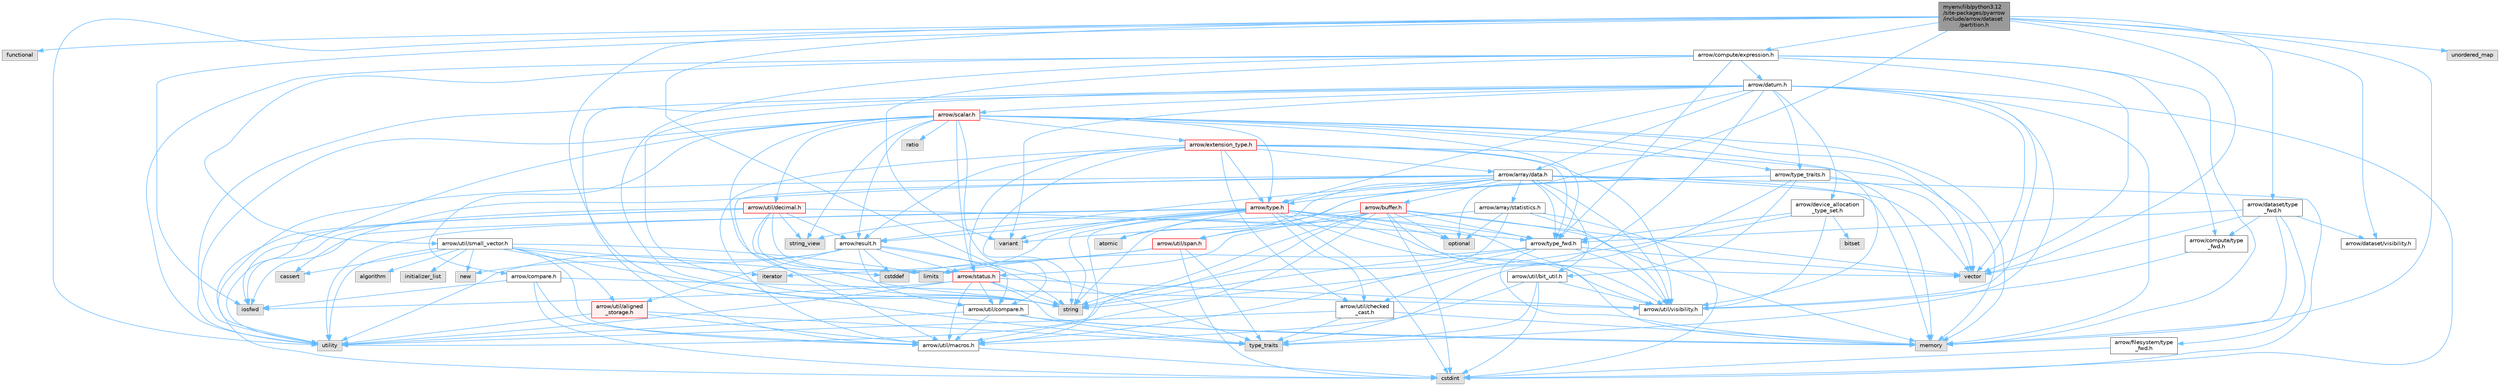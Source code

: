 digraph "myenv/lib/python3.12/site-packages/pyarrow/include/arrow/dataset/partition.h"
{
 // LATEX_PDF_SIZE
  bgcolor="transparent";
  edge [fontname=Helvetica,fontsize=10,labelfontname=Helvetica,labelfontsize=10];
  node [fontname=Helvetica,fontsize=10,shape=box,height=0.2,width=0.4];
  Node1 [id="Node000001",label="myenv/lib/python3.12\l/site-packages/pyarrow\l/include/arrow/dataset\l/partition.h",height=0.2,width=0.4,color="gray40", fillcolor="grey60", style="filled", fontcolor="black",tooltip=" "];
  Node1 -> Node2 [id="edge1_Node000001_Node000002",color="steelblue1",style="solid",tooltip=" "];
  Node2 [id="Node000002",label="functional",height=0.2,width=0.4,color="grey60", fillcolor="#E0E0E0", style="filled",tooltip=" "];
  Node1 -> Node3 [id="edge2_Node000001_Node000003",color="steelblue1",style="solid",tooltip=" "];
  Node3 [id="Node000003",label="iosfwd",height=0.2,width=0.4,color="grey60", fillcolor="#E0E0E0", style="filled",tooltip=" "];
  Node1 -> Node4 [id="edge3_Node000001_Node000004",color="steelblue1",style="solid",tooltip=" "];
  Node4 [id="Node000004",label="memory",height=0.2,width=0.4,color="grey60", fillcolor="#E0E0E0", style="filled",tooltip=" "];
  Node1 -> Node5 [id="edge4_Node000001_Node000005",color="steelblue1",style="solid",tooltip=" "];
  Node5 [id="Node000005",label="optional",height=0.2,width=0.4,color="grey60", fillcolor="#E0E0E0", style="filled",tooltip=" "];
  Node1 -> Node6 [id="edge5_Node000001_Node000006",color="steelblue1",style="solid",tooltip=" "];
  Node6 [id="Node000006",label="string",height=0.2,width=0.4,color="grey60", fillcolor="#E0E0E0", style="filled",tooltip=" "];
  Node1 -> Node7 [id="edge6_Node000001_Node000007",color="steelblue1",style="solid",tooltip=" "];
  Node7 [id="Node000007",label="unordered_map",height=0.2,width=0.4,color="grey60", fillcolor="#E0E0E0", style="filled",tooltip=" "];
  Node1 -> Node8 [id="edge7_Node000001_Node000008",color="steelblue1",style="solid",tooltip=" "];
  Node8 [id="Node000008",label="utility",height=0.2,width=0.4,color="grey60", fillcolor="#E0E0E0", style="filled",tooltip=" "];
  Node1 -> Node9 [id="edge8_Node000001_Node000009",color="steelblue1",style="solid",tooltip=" "];
  Node9 [id="Node000009",label="vector",height=0.2,width=0.4,color="grey60", fillcolor="#E0E0E0", style="filled",tooltip=" "];
  Node1 -> Node10 [id="edge9_Node000001_Node000010",color="steelblue1",style="solid",tooltip=" "];
  Node10 [id="Node000010",label="arrow/compute/expression.h",height=0.2,width=0.4,color="grey40", fillcolor="white", style="filled",URL="$expression_8h.html",tooltip=" "];
  Node10 -> Node4 [id="edge10_Node000010_Node000004",color="steelblue1",style="solid",tooltip=" "];
  Node10 -> Node6 [id="edge11_Node000010_Node000006",color="steelblue1",style="solid",tooltip=" "];
  Node10 -> Node8 [id="edge12_Node000010_Node000008",color="steelblue1",style="solid",tooltip=" "];
  Node10 -> Node11 [id="edge13_Node000010_Node000011",color="steelblue1",style="solid",tooltip=" "];
  Node11 [id="Node000011",label="variant",height=0.2,width=0.4,color="grey60", fillcolor="#E0E0E0", style="filled",tooltip=" "];
  Node10 -> Node9 [id="edge14_Node000010_Node000009",color="steelblue1",style="solid",tooltip=" "];
  Node10 -> Node12 [id="edge15_Node000010_Node000012",color="steelblue1",style="solid",tooltip=" "];
  Node12 [id="Node000012",label="arrow/compute/type\l_fwd.h",height=0.2,width=0.4,color="grey40", fillcolor="white", style="filled",URL="$arrow_2compute_2type__fwd_8h.html",tooltip=" "];
  Node12 -> Node13 [id="edge16_Node000012_Node000013",color="steelblue1",style="solid",tooltip=" "];
  Node13 [id="Node000013",label="arrow/util/visibility.h",height=0.2,width=0.4,color="grey40", fillcolor="white", style="filled",URL="$include_2arrow_2util_2visibility_8h.html",tooltip=" "];
  Node10 -> Node14 [id="edge17_Node000010_Node000014",color="steelblue1",style="solid",tooltip=" "];
  Node14 [id="Node000014",label="arrow/datum.h",height=0.2,width=0.4,color="grey40", fillcolor="white", style="filled",URL="$datum_8h.html",tooltip=" "];
  Node14 -> Node15 [id="edge18_Node000014_Node000015",color="steelblue1",style="solid",tooltip=" "];
  Node15 [id="Node000015",label="cstdint",height=0.2,width=0.4,color="grey60", fillcolor="#E0E0E0", style="filled",tooltip=" "];
  Node14 -> Node4 [id="edge19_Node000014_Node000004",color="steelblue1",style="solid",tooltip=" "];
  Node14 -> Node6 [id="edge20_Node000014_Node000006",color="steelblue1",style="solid",tooltip=" "];
  Node14 -> Node16 [id="edge21_Node000014_Node000016",color="steelblue1",style="solid",tooltip=" "];
  Node16 [id="Node000016",label="type_traits",height=0.2,width=0.4,color="grey60", fillcolor="#E0E0E0", style="filled",tooltip=" "];
  Node14 -> Node8 [id="edge22_Node000014_Node000008",color="steelblue1",style="solid",tooltip=" "];
  Node14 -> Node11 [id="edge23_Node000014_Node000011",color="steelblue1",style="solid",tooltip=" "];
  Node14 -> Node9 [id="edge24_Node000014_Node000009",color="steelblue1",style="solid",tooltip=" "];
  Node14 -> Node17 [id="edge25_Node000014_Node000017",color="steelblue1",style="solid",tooltip=" "];
  Node17 [id="Node000017",label="arrow/array/data.h",height=0.2,width=0.4,color="grey40", fillcolor="white", style="filled",URL="$data_8h.html",tooltip=" "];
  Node17 -> Node18 [id="edge26_Node000017_Node000018",color="steelblue1",style="solid",tooltip=" "];
  Node18 [id="Node000018",label="atomic",height=0.2,width=0.4,color="grey60", fillcolor="#E0E0E0", style="filled",tooltip=" "];
  Node17 -> Node19 [id="edge27_Node000017_Node000019",color="steelblue1",style="solid",tooltip=" "];
  Node19 [id="Node000019",label="cassert",height=0.2,width=0.4,color="grey60", fillcolor="#E0E0E0", style="filled",tooltip=" "];
  Node17 -> Node15 [id="edge28_Node000017_Node000015",color="steelblue1",style="solid",tooltip=" "];
  Node17 -> Node4 [id="edge29_Node000017_Node000004",color="steelblue1",style="solid",tooltip=" "];
  Node17 -> Node8 [id="edge30_Node000017_Node000008",color="steelblue1",style="solid",tooltip=" "];
  Node17 -> Node9 [id="edge31_Node000017_Node000009",color="steelblue1",style="solid",tooltip=" "];
  Node17 -> Node20 [id="edge32_Node000017_Node000020",color="steelblue1",style="solid",tooltip=" "];
  Node20 [id="Node000020",label="arrow/array/statistics.h",height=0.2,width=0.4,color="grey40", fillcolor="white", style="filled",URL="$arrow_2array_2statistics_8h.html",tooltip=" "];
  Node20 -> Node15 [id="edge33_Node000020_Node000015",color="steelblue1",style="solid",tooltip=" "];
  Node20 -> Node5 [id="edge34_Node000020_Node000005",color="steelblue1",style="solid",tooltip=" "];
  Node20 -> Node6 [id="edge35_Node000020_Node000006",color="steelblue1",style="solid",tooltip=" "];
  Node20 -> Node11 [id="edge36_Node000020_Node000011",color="steelblue1",style="solid",tooltip=" "];
  Node20 -> Node13 [id="edge37_Node000020_Node000013",color="steelblue1",style="solid",tooltip=" "];
  Node17 -> Node21 [id="edge38_Node000017_Node000021",color="steelblue1",style="solid",tooltip=" "];
  Node21 [id="Node000021",label="arrow/buffer.h",height=0.2,width=0.4,color="red", fillcolor="#FFF0F0", style="filled",URL="$buffer_8h.html",tooltip=" "];
  Node21 -> Node15 [id="edge39_Node000021_Node000015",color="steelblue1",style="solid",tooltip=" "];
  Node21 -> Node4 [id="edge40_Node000021_Node000004",color="steelblue1",style="solid",tooltip=" "];
  Node21 -> Node5 [id="edge41_Node000021_Node000005",color="steelblue1",style="solid",tooltip=" "];
  Node21 -> Node6 [id="edge42_Node000021_Node000006",color="steelblue1",style="solid",tooltip=" "];
  Node21 -> Node23 [id="edge43_Node000021_Node000023",color="steelblue1",style="solid",tooltip=" "];
  Node23 [id="Node000023",label="string_view",height=0.2,width=0.4,color="grey60", fillcolor="#E0E0E0", style="filled",tooltip=" "];
  Node21 -> Node8 [id="edge44_Node000021_Node000008",color="steelblue1",style="solid",tooltip=" "];
  Node21 -> Node9 [id="edge45_Node000021_Node000009",color="steelblue1",style="solid",tooltip=" "];
  Node21 -> Node32 [id="edge46_Node000021_Node000032",color="steelblue1",style="solid",tooltip=" "];
  Node32 [id="Node000032",label="arrow/status.h",height=0.2,width=0.4,color="red", fillcolor="#FFF0F0", style="filled",URL="$status_8h.html",tooltip=" "];
  Node32 -> Node3 [id="edge47_Node000032_Node000003",color="steelblue1",style="solid",tooltip=" "];
  Node32 -> Node4 [id="edge48_Node000032_Node000004",color="steelblue1",style="solid",tooltip=" "];
  Node32 -> Node6 [id="edge49_Node000032_Node000006",color="steelblue1",style="solid",tooltip=" "];
  Node32 -> Node8 [id="edge50_Node000032_Node000008",color="steelblue1",style="solid",tooltip=" "];
  Node32 -> Node33 [id="edge51_Node000032_Node000033",color="steelblue1",style="solid",tooltip=" "];
  Node33 [id="Node000033",label="arrow/util/compare.h",height=0.2,width=0.4,color="grey40", fillcolor="white", style="filled",URL="$util_2compare_8h.html",tooltip=" "];
  Node33 -> Node4 [id="edge52_Node000033_Node000004",color="steelblue1",style="solid",tooltip=" "];
  Node33 -> Node16 [id="edge53_Node000033_Node000016",color="steelblue1",style="solid",tooltip=" "];
  Node33 -> Node8 [id="edge54_Node000033_Node000008",color="steelblue1",style="solid",tooltip=" "];
  Node33 -> Node28 [id="edge55_Node000033_Node000028",color="steelblue1",style="solid",tooltip=" "];
  Node28 [id="Node000028",label="arrow/util/macros.h",height=0.2,width=0.4,color="grey40", fillcolor="white", style="filled",URL="$macros_8h.html",tooltip=" "];
  Node28 -> Node15 [id="edge56_Node000028_Node000015",color="steelblue1",style="solid",tooltip=" "];
  Node32 -> Node28 [id="edge57_Node000032_Node000028",color="steelblue1",style="solid",tooltip=" "];
  Node32 -> Node13 [id="edge58_Node000032_Node000013",color="steelblue1",style="solid",tooltip=" "];
  Node21 -> Node26 [id="edge59_Node000021_Node000026",color="steelblue1",style="solid",tooltip=" "];
  Node26 [id="Node000026",label="arrow/type_fwd.h",height=0.2,width=0.4,color="grey40", fillcolor="white", style="filled",URL="$arrow_2type__fwd_8h.html",tooltip=" "];
  Node26 -> Node27 [id="edge60_Node000026_Node000027",color="steelblue1",style="solid",tooltip=" "];
  Node27 [id="Node000027",label="limits",height=0.2,width=0.4,color="grey60", fillcolor="#E0E0E0", style="filled",tooltip=" "];
  Node26 -> Node4 [id="edge61_Node000026_Node000004",color="steelblue1",style="solid",tooltip=" "];
  Node26 -> Node6 [id="edge62_Node000026_Node000006",color="steelblue1",style="solid",tooltip=" "];
  Node26 -> Node9 [id="edge63_Node000026_Node000009",color="steelblue1",style="solid",tooltip=" "];
  Node26 -> Node28 [id="edge64_Node000026_Node000028",color="steelblue1",style="solid",tooltip=" "];
  Node26 -> Node13 [id="edge65_Node000026_Node000013",color="steelblue1",style="solid",tooltip=" "];
  Node21 -> Node28 [id="edge66_Node000021_Node000028",color="steelblue1",style="solid",tooltip=" "];
  Node21 -> Node38 [id="edge67_Node000021_Node000038",color="steelblue1",style="solid",tooltip=" "];
  Node38 [id="Node000038",label="arrow/util/span.h",height=0.2,width=0.4,color="red", fillcolor="#FFF0F0", style="filled",URL="$span_8h.html",tooltip=" "];
  Node38 -> Node30 [id="edge68_Node000038_Node000030",color="steelblue1",style="solid",tooltip=" "];
  Node30 [id="Node000030",label="cstddef",height=0.2,width=0.4,color="grey60", fillcolor="#E0E0E0", style="filled",tooltip=" "];
  Node38 -> Node15 [id="edge69_Node000038_Node000015",color="steelblue1",style="solid",tooltip=" "];
  Node38 -> Node39 [id="edge70_Node000038_Node000039",color="steelblue1",style="solid",tooltip=" "];
  Node39 [id="Node000039",label="iterator",height=0.2,width=0.4,color="grey60", fillcolor="#E0E0E0", style="filled",tooltip=" "];
  Node38 -> Node16 [id="edge71_Node000038_Node000016",color="steelblue1",style="solid",tooltip=" "];
  Node21 -> Node13 [id="edge72_Node000021_Node000013",color="steelblue1",style="solid",tooltip=" "];
  Node17 -> Node29 [id="edge73_Node000017_Node000029",color="steelblue1",style="solid",tooltip=" "];
  Node29 [id="Node000029",label="arrow/result.h",height=0.2,width=0.4,color="grey40", fillcolor="white", style="filled",URL="$result_8h.html",tooltip=" "];
  Node29 -> Node30 [id="edge74_Node000029_Node000030",color="steelblue1",style="solid",tooltip=" "];
  Node29 -> Node31 [id="edge75_Node000029_Node000031",color="steelblue1",style="solid",tooltip=" "];
  Node31 [id="Node000031",label="new",height=0.2,width=0.4,color="grey60", fillcolor="#E0E0E0", style="filled",tooltip=" "];
  Node29 -> Node6 [id="edge76_Node000029_Node000006",color="steelblue1",style="solid",tooltip=" "];
  Node29 -> Node16 [id="edge77_Node000029_Node000016",color="steelblue1",style="solid",tooltip=" "];
  Node29 -> Node8 [id="edge78_Node000029_Node000008",color="steelblue1",style="solid",tooltip=" "];
  Node29 -> Node32 [id="edge79_Node000029_Node000032",color="steelblue1",style="solid",tooltip=" "];
  Node29 -> Node36 [id="edge80_Node000029_Node000036",color="steelblue1",style="solid",tooltip=" "];
  Node36 [id="Node000036",label="arrow/util/aligned\l_storage.h",height=0.2,width=0.4,color="red", fillcolor="#FFF0F0", style="filled",URL="$aligned__storage_8h.html",tooltip=" "];
  Node36 -> Node16 [id="edge81_Node000036_Node000016",color="steelblue1",style="solid",tooltip=" "];
  Node36 -> Node8 [id="edge82_Node000036_Node000008",color="steelblue1",style="solid",tooltip=" "];
  Node36 -> Node28 [id="edge83_Node000036_Node000028",color="steelblue1",style="solid",tooltip=" "];
  Node29 -> Node33 [id="edge84_Node000029_Node000033",color="steelblue1",style="solid",tooltip=" "];
  Node17 -> Node40 [id="edge85_Node000017_Node000040",color="steelblue1",style="solid",tooltip=" "];
  Node40 [id="Node000040",label="arrow/type.h",height=0.2,width=0.4,color="red", fillcolor="#FFF0F0", style="filled",URL="$type_8h.html",tooltip=" "];
  Node40 -> Node18 [id="edge86_Node000040_Node000018",color="steelblue1",style="solid",tooltip=" "];
  Node40 -> Node15 [id="edge87_Node000040_Node000015",color="steelblue1",style="solid",tooltip=" "];
  Node40 -> Node3 [id="edge88_Node000040_Node000003",color="steelblue1",style="solid",tooltip=" "];
  Node40 -> Node27 [id="edge89_Node000040_Node000027",color="steelblue1",style="solid",tooltip=" "];
  Node40 -> Node4 [id="edge90_Node000040_Node000004",color="steelblue1",style="solid",tooltip=" "];
  Node40 -> Node5 [id="edge91_Node000040_Node000005",color="steelblue1",style="solid",tooltip=" "];
  Node40 -> Node6 [id="edge92_Node000040_Node000006",color="steelblue1",style="solid",tooltip=" "];
  Node40 -> Node8 [id="edge93_Node000040_Node000008",color="steelblue1",style="solid",tooltip=" "];
  Node40 -> Node11 [id="edge94_Node000040_Node000011",color="steelblue1",style="solid",tooltip=" "];
  Node40 -> Node9 [id="edge95_Node000040_Node000009",color="steelblue1",style="solid",tooltip=" "];
  Node40 -> Node29 [id="edge96_Node000040_Node000029",color="steelblue1",style="solid",tooltip=" "];
  Node40 -> Node26 [id="edge97_Node000040_Node000026",color="steelblue1",style="solid",tooltip=" "];
  Node40 -> Node42 [id="edge98_Node000040_Node000042",color="steelblue1",style="solid",tooltip=" "];
  Node42 [id="Node000042",label="arrow/util/checked\l_cast.h",height=0.2,width=0.4,color="grey40", fillcolor="white", style="filled",URL="$checked__cast_8h.html",tooltip=" "];
  Node42 -> Node4 [id="edge99_Node000042_Node000004",color="steelblue1",style="solid",tooltip=" "];
  Node42 -> Node16 [id="edge100_Node000042_Node000016",color="steelblue1",style="solid",tooltip=" "];
  Node42 -> Node8 [id="edge101_Node000042_Node000008",color="steelblue1",style="solid",tooltip=" "];
  Node40 -> Node28 [id="edge102_Node000040_Node000028",color="steelblue1",style="solid",tooltip=" "];
  Node40 -> Node13 [id="edge103_Node000040_Node000013",color="steelblue1",style="solid",tooltip=" "];
  Node17 -> Node26 [id="edge104_Node000017_Node000026",color="steelblue1",style="solid",tooltip=" "];
  Node17 -> Node49 [id="edge105_Node000017_Node000049",color="steelblue1",style="solid",tooltip=" "];
  Node49 [id="Node000049",label="arrow/util/bit_util.h",height=0.2,width=0.4,color="grey40", fillcolor="white", style="filled",URL="$bit__util_8h.html",tooltip=" "];
  Node49 -> Node15 [id="edge106_Node000049_Node000015",color="steelblue1",style="solid",tooltip=" "];
  Node49 -> Node16 [id="edge107_Node000049_Node000016",color="steelblue1",style="solid",tooltip=" "];
  Node49 -> Node28 [id="edge108_Node000049_Node000028",color="steelblue1",style="solid",tooltip=" "];
  Node49 -> Node13 [id="edge109_Node000049_Node000013",color="steelblue1",style="solid",tooltip=" "];
  Node17 -> Node28 [id="edge110_Node000017_Node000028",color="steelblue1",style="solid",tooltip=" "];
  Node17 -> Node38 [id="edge111_Node000017_Node000038",color="steelblue1",style="solid",tooltip=" "];
  Node17 -> Node13 [id="edge112_Node000017_Node000013",color="steelblue1",style="solid",tooltip=" "];
  Node14 -> Node50 [id="edge113_Node000014_Node000050",color="steelblue1",style="solid",tooltip=" "];
  Node50 [id="Node000050",label="arrow/device_allocation\l_type_set.h",height=0.2,width=0.4,color="grey40", fillcolor="white", style="filled",URL="$device__allocation__type__set_8h.html",tooltip=" "];
  Node50 -> Node51 [id="edge114_Node000050_Node000051",color="steelblue1",style="solid",tooltip=" "];
  Node51 [id="Node000051",label="bitset",height=0.2,width=0.4,color="grey60", fillcolor="#E0E0E0", style="filled",tooltip=" "];
  Node50 -> Node6 [id="edge115_Node000050_Node000006",color="steelblue1",style="solid",tooltip=" "];
  Node50 -> Node26 [id="edge116_Node000050_Node000026",color="steelblue1",style="solid",tooltip=" "];
  Node50 -> Node13 [id="edge117_Node000050_Node000013",color="steelblue1",style="solid",tooltip=" "];
  Node14 -> Node52 [id="edge118_Node000014_Node000052",color="steelblue1",style="solid",tooltip=" "];
  Node52 [id="Node000052",label="arrow/scalar.h",height=0.2,width=0.4,color="red", fillcolor="#FFF0F0", style="filled",URL="$scalar_8h.html",tooltip=" "];
  Node52 -> Node3 [id="edge119_Node000052_Node000003",color="steelblue1",style="solid",tooltip=" "];
  Node52 -> Node4 [id="edge120_Node000052_Node000004",color="steelblue1",style="solid",tooltip=" "];
  Node52 -> Node53 [id="edge121_Node000052_Node000053",color="steelblue1",style="solid",tooltip=" "];
  Node53 [id="Node000053",label="ratio",height=0.2,width=0.4,color="grey60", fillcolor="#E0E0E0", style="filled",tooltip=" "];
  Node52 -> Node6 [id="edge122_Node000052_Node000006",color="steelblue1",style="solid",tooltip=" "];
  Node52 -> Node23 [id="edge123_Node000052_Node000023",color="steelblue1",style="solid",tooltip=" "];
  Node52 -> Node8 [id="edge124_Node000052_Node000008",color="steelblue1",style="solid",tooltip=" "];
  Node52 -> Node9 [id="edge125_Node000052_Node000009",color="steelblue1",style="solid",tooltip=" "];
  Node52 -> Node54 [id="edge126_Node000052_Node000054",color="steelblue1",style="solid",tooltip=" "];
  Node54 [id="Node000054",label="arrow/compare.h",height=0.2,width=0.4,color="grey40", fillcolor="white", style="filled",URL="$compare_8h.html",tooltip=" "];
  Node54 -> Node15 [id="edge127_Node000054_Node000015",color="steelblue1",style="solid",tooltip=" "];
  Node54 -> Node3 [id="edge128_Node000054_Node000003",color="steelblue1",style="solid",tooltip=" "];
  Node54 -> Node28 [id="edge129_Node000054_Node000028",color="steelblue1",style="solid",tooltip=" "];
  Node54 -> Node13 [id="edge130_Node000054_Node000013",color="steelblue1",style="solid",tooltip=" "];
  Node52 -> Node55 [id="edge131_Node000052_Node000055",color="steelblue1",style="solid",tooltip=" "];
  Node55 [id="Node000055",label="arrow/extension_type.h",height=0.2,width=0.4,color="red", fillcolor="#FFF0F0", style="filled",URL="$include_2arrow_2extension__type_8h.html",tooltip=" "];
  Node55 -> Node4 [id="edge132_Node000055_Node000004",color="steelblue1",style="solid",tooltip=" "];
  Node55 -> Node6 [id="edge133_Node000055_Node000006",color="steelblue1",style="solid",tooltip=" "];
  Node55 -> Node17 [id="edge134_Node000055_Node000017",color="steelblue1",style="solid",tooltip=" "];
  Node55 -> Node29 [id="edge135_Node000055_Node000029",color="steelblue1",style="solid",tooltip=" "];
  Node55 -> Node32 [id="edge136_Node000055_Node000032",color="steelblue1",style="solid",tooltip=" "];
  Node55 -> Node40 [id="edge137_Node000055_Node000040",color="steelblue1",style="solid",tooltip=" "];
  Node55 -> Node26 [id="edge138_Node000055_Node000026",color="steelblue1",style="solid",tooltip=" "];
  Node55 -> Node42 [id="edge139_Node000055_Node000042",color="steelblue1",style="solid",tooltip=" "];
  Node55 -> Node28 [id="edge140_Node000055_Node000028",color="steelblue1",style="solid",tooltip=" "];
  Node55 -> Node13 [id="edge141_Node000055_Node000013",color="steelblue1",style="solid",tooltip=" "];
  Node52 -> Node29 [id="edge142_Node000052_Node000029",color="steelblue1",style="solid",tooltip=" "];
  Node52 -> Node32 [id="edge143_Node000052_Node000032",color="steelblue1",style="solid",tooltip=" "];
  Node52 -> Node40 [id="edge144_Node000052_Node000040",color="steelblue1",style="solid",tooltip=" "];
  Node52 -> Node26 [id="edge145_Node000052_Node000026",color="steelblue1",style="solid",tooltip=" "];
  Node52 -> Node57 [id="edge146_Node000052_Node000057",color="steelblue1",style="solid",tooltip=" "];
  Node57 [id="Node000057",label="arrow/type_traits.h",height=0.2,width=0.4,color="grey40", fillcolor="white", style="filled",URL="$include_2arrow_2type__traits_8h.html",tooltip=" "];
  Node57 -> Node4 [id="edge147_Node000057_Node000004",color="steelblue1",style="solid",tooltip=" "];
  Node57 -> Node6 [id="edge148_Node000057_Node000006",color="steelblue1",style="solid",tooltip=" "];
  Node57 -> Node16 [id="edge149_Node000057_Node000016",color="steelblue1",style="solid",tooltip=" "];
  Node57 -> Node9 [id="edge150_Node000057_Node000009",color="steelblue1",style="solid",tooltip=" "];
  Node57 -> Node40 [id="edge151_Node000057_Node000040",color="steelblue1",style="solid",tooltip=" "];
  Node57 -> Node49 [id="edge152_Node000057_Node000049",color="steelblue1",style="solid",tooltip=" "];
  Node52 -> Node33 [id="edge153_Node000052_Node000033",color="steelblue1",style="solid",tooltip=" "];
  Node52 -> Node58 [id="edge154_Node000052_Node000058",color="steelblue1",style="solid",tooltip=" "];
  Node58 [id="Node000058",label="arrow/util/decimal.h",height=0.2,width=0.4,color="red", fillcolor="#FFF0F0", style="filled",URL="$include_2arrow_2util_2decimal_8h.html",tooltip=" "];
  Node58 -> Node15 [id="edge155_Node000058_Node000015",color="steelblue1",style="solid",tooltip=" "];
  Node58 -> Node3 [id="edge156_Node000058_Node000003",color="steelblue1",style="solid",tooltip=" "];
  Node58 -> Node27 [id="edge157_Node000058_Node000027",color="steelblue1",style="solid",tooltip=" "];
  Node58 -> Node6 [id="edge158_Node000058_Node000006",color="steelblue1",style="solid",tooltip=" "];
  Node58 -> Node23 [id="edge159_Node000058_Node000023",color="steelblue1",style="solid",tooltip=" "];
  Node58 -> Node8 [id="edge160_Node000058_Node000008",color="steelblue1",style="solid",tooltip=" "];
  Node58 -> Node29 [id="edge161_Node000058_Node000029",color="steelblue1",style="solid",tooltip=" "];
  Node58 -> Node32 [id="edge162_Node000058_Node000032",color="steelblue1",style="solid",tooltip=" "];
  Node58 -> Node26 [id="edge163_Node000058_Node000026",color="steelblue1",style="solid",tooltip=" "];
  Node52 -> Node13 [id="edge164_Node000052_Node000013",color="steelblue1",style="solid",tooltip=" "];
  Node14 -> Node40 [id="edge165_Node000014_Node000040",color="steelblue1",style="solid",tooltip=" "];
  Node14 -> Node57 [id="edge166_Node000014_Node000057",color="steelblue1",style="solid",tooltip=" "];
  Node14 -> Node42 [id="edge167_Node000014_Node000042",color="steelblue1",style="solid",tooltip=" "];
  Node14 -> Node28 [id="edge168_Node000014_Node000028",color="steelblue1",style="solid",tooltip=" "];
  Node14 -> Node13 [id="edge169_Node000014_Node000013",color="steelblue1",style="solid",tooltip=" "];
  Node10 -> Node26 [id="edge170_Node000010_Node000026",color="steelblue1",style="solid",tooltip=" "];
  Node10 -> Node62 [id="edge171_Node000010_Node000062",color="steelblue1",style="solid",tooltip=" "];
  Node62 [id="Node000062",label="arrow/util/small_vector.h",height=0.2,width=0.4,color="grey40", fillcolor="white", style="filled",URL="$small__vector_8h.html",tooltip=" "];
  Node62 -> Node44 [id="edge172_Node000062_Node000044",color="steelblue1",style="solid",tooltip=" "];
  Node44 [id="Node000044",label="algorithm",height=0.2,width=0.4,color="grey60", fillcolor="#E0E0E0", style="filled",tooltip=" "];
  Node62 -> Node19 [id="edge173_Node000062_Node000019",color="steelblue1",style="solid",tooltip=" "];
  Node62 -> Node30 [id="edge174_Node000062_Node000030",color="steelblue1",style="solid",tooltip=" "];
  Node62 -> Node63 [id="edge175_Node000062_Node000063",color="steelblue1",style="solid",tooltip=" "];
  Node63 [id="Node000063",label="initializer_list",height=0.2,width=0.4,color="grey60", fillcolor="#E0E0E0", style="filled",tooltip=" "];
  Node62 -> Node39 [id="edge176_Node000062_Node000039",color="steelblue1",style="solid",tooltip=" "];
  Node62 -> Node27 [id="edge177_Node000062_Node000027",color="steelblue1",style="solid",tooltip=" "];
  Node62 -> Node31 [id="edge178_Node000062_Node000031",color="steelblue1",style="solid",tooltip=" "];
  Node62 -> Node16 [id="edge179_Node000062_Node000016",color="steelblue1",style="solid",tooltip=" "];
  Node62 -> Node8 [id="edge180_Node000062_Node000008",color="steelblue1",style="solid",tooltip=" "];
  Node62 -> Node36 [id="edge181_Node000062_Node000036",color="steelblue1",style="solid",tooltip=" "];
  Node62 -> Node28 [id="edge182_Node000062_Node000028",color="steelblue1",style="solid",tooltip=" "];
  Node1 -> Node64 [id="edge183_Node000001_Node000064",color="steelblue1",style="solid",tooltip=" "];
  Node64 [id="Node000064",label="arrow/dataset/type\l_fwd.h",height=0.2,width=0.4,color="grey40", fillcolor="white", style="filled",URL="$arrow_2dataset_2type__fwd_8h.html",tooltip=" "];
  Node64 -> Node4 [id="edge184_Node000064_Node000004",color="steelblue1",style="solid",tooltip=" "];
  Node64 -> Node9 [id="edge185_Node000064_Node000009",color="steelblue1",style="solid",tooltip=" "];
  Node64 -> Node12 [id="edge186_Node000064_Node000012",color="steelblue1",style="solid",tooltip=" "];
  Node64 -> Node65 [id="edge187_Node000064_Node000065",color="steelblue1",style="solid",tooltip=" "];
  Node65 [id="Node000065",label="arrow/dataset/visibility.h",height=0.2,width=0.4,color="grey40", fillcolor="white", style="filled",URL="$include_2arrow_2dataset_2visibility_8h.html",tooltip=" "];
  Node64 -> Node66 [id="edge188_Node000064_Node000066",color="steelblue1",style="solid",tooltip=" "];
  Node66 [id="Node000066",label="arrow/filesystem/type\l_fwd.h",height=0.2,width=0.4,color="grey40", fillcolor="white", style="filled",URL="$arrow_2filesystem_2type__fwd_8h.html",tooltip=" "];
  Node66 -> Node15 [id="edge189_Node000066_Node000015",color="steelblue1",style="solid",tooltip=" "];
  Node64 -> Node26 [id="edge190_Node000064_Node000026",color="steelblue1",style="solid",tooltip=" "];
  Node1 -> Node65 [id="edge191_Node000001_Node000065",color="steelblue1",style="solid",tooltip=" "];
  Node1 -> Node33 [id="edge192_Node000001_Node000033",color="steelblue1",style="solid",tooltip=" "];
}
